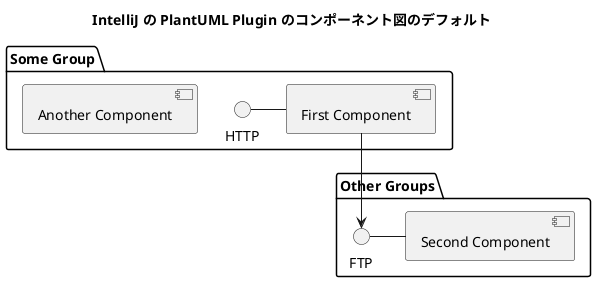 @startuml

title : IntelliJ の PlantUML Plugin のコンポーネント図のデフォルト

package "Some Group" {
HTTP - [First Component]
[Another Component]
}

package "Other Groups" {
FTP - [Second Component]

[First Component] --> FTP
}

@enduml